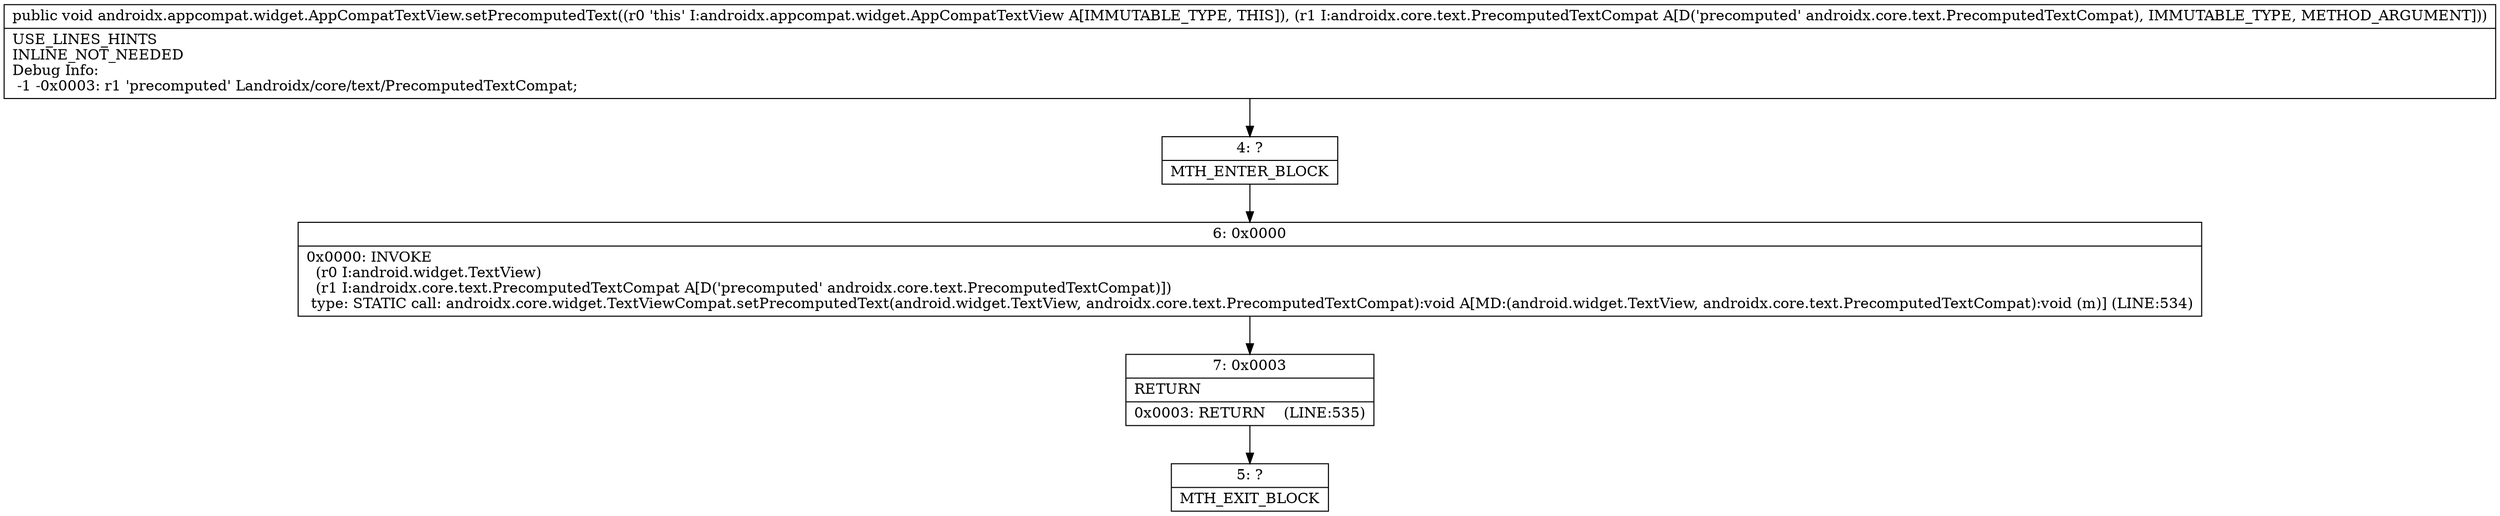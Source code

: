 digraph "CFG forandroidx.appcompat.widget.AppCompatTextView.setPrecomputedText(Landroidx\/core\/text\/PrecomputedTextCompat;)V" {
Node_4 [shape=record,label="{4\:\ ?|MTH_ENTER_BLOCK\l}"];
Node_6 [shape=record,label="{6\:\ 0x0000|0x0000: INVOKE  \l  (r0 I:android.widget.TextView)\l  (r1 I:androidx.core.text.PrecomputedTextCompat A[D('precomputed' androidx.core.text.PrecomputedTextCompat)])\l type: STATIC call: androidx.core.widget.TextViewCompat.setPrecomputedText(android.widget.TextView, androidx.core.text.PrecomputedTextCompat):void A[MD:(android.widget.TextView, androidx.core.text.PrecomputedTextCompat):void (m)] (LINE:534)\l}"];
Node_7 [shape=record,label="{7\:\ 0x0003|RETURN\l|0x0003: RETURN    (LINE:535)\l}"];
Node_5 [shape=record,label="{5\:\ ?|MTH_EXIT_BLOCK\l}"];
MethodNode[shape=record,label="{public void androidx.appcompat.widget.AppCompatTextView.setPrecomputedText((r0 'this' I:androidx.appcompat.widget.AppCompatTextView A[IMMUTABLE_TYPE, THIS]), (r1 I:androidx.core.text.PrecomputedTextCompat A[D('precomputed' androidx.core.text.PrecomputedTextCompat), IMMUTABLE_TYPE, METHOD_ARGUMENT]))  | USE_LINES_HINTS\lINLINE_NOT_NEEDED\lDebug Info:\l  \-1 \-0x0003: r1 'precomputed' Landroidx\/core\/text\/PrecomputedTextCompat;\l}"];
MethodNode -> Node_4;Node_4 -> Node_6;
Node_6 -> Node_7;
Node_7 -> Node_5;
}

